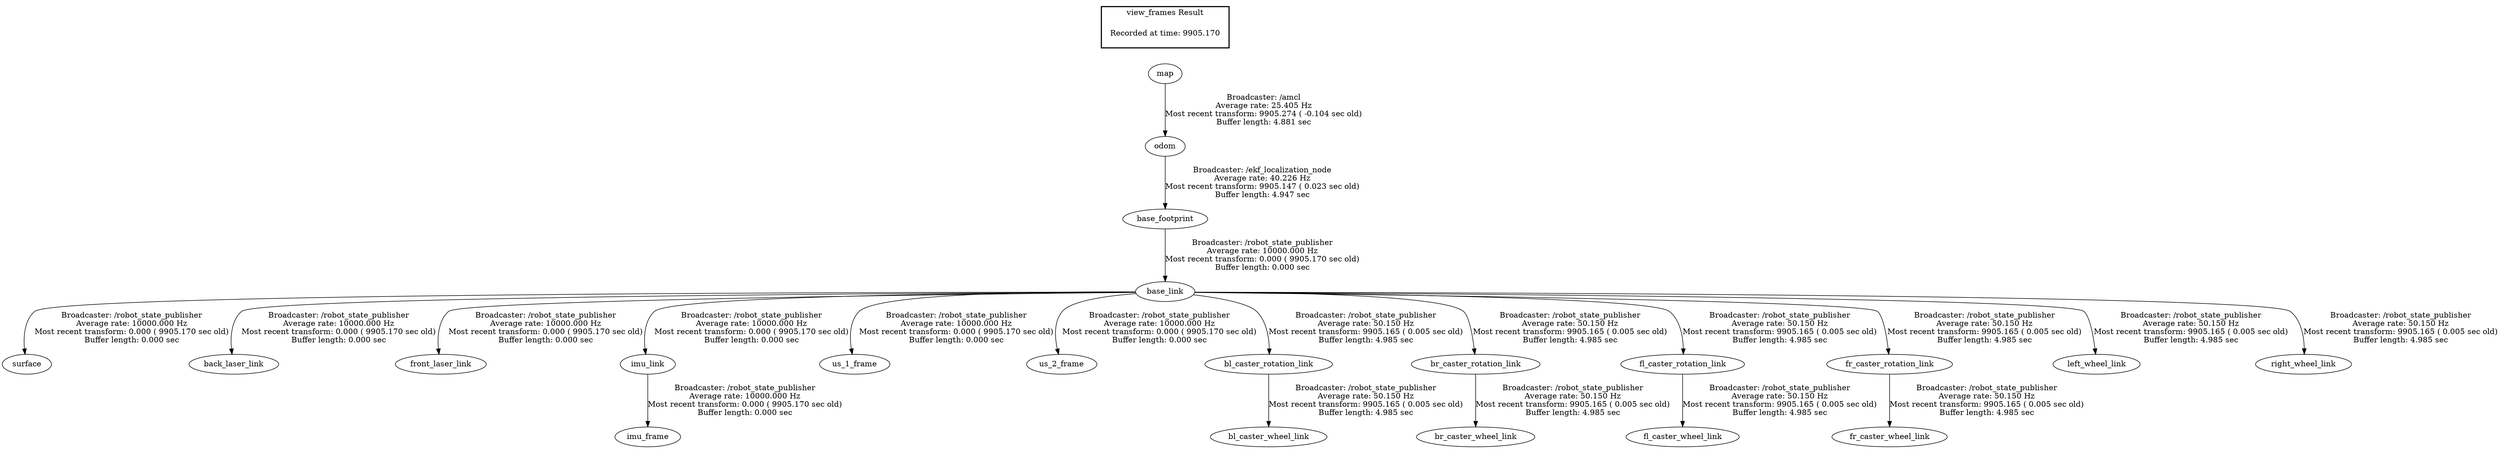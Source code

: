 digraph G {
"base_footprint" -> "base_link"[label="Broadcaster: /robot_state_publisher\nAverage rate: 10000.000 Hz\nMost recent transform: 0.000 ( 9905.170 sec old)\nBuffer length: 0.000 sec\n"];
"odom" -> "base_footprint"[label="Broadcaster: /ekf_localization_node\nAverage rate: 40.226 Hz\nMost recent transform: 9905.147 ( 0.023 sec old)\nBuffer length: 4.947 sec\n"];
"base_link" -> "surface"[label="Broadcaster: /robot_state_publisher\nAverage rate: 10000.000 Hz\nMost recent transform: 0.000 ( 9905.170 sec old)\nBuffer length: 0.000 sec\n"];
"base_link" -> "back_laser_link"[label="Broadcaster: /robot_state_publisher\nAverage rate: 10000.000 Hz\nMost recent transform: 0.000 ( 9905.170 sec old)\nBuffer length: 0.000 sec\n"];
"base_link" -> "front_laser_link"[label="Broadcaster: /robot_state_publisher\nAverage rate: 10000.000 Hz\nMost recent transform: 0.000 ( 9905.170 sec old)\nBuffer length: 0.000 sec\n"];
"base_link" -> "imu_link"[label="Broadcaster: /robot_state_publisher\nAverage rate: 10000.000 Hz\nMost recent transform: 0.000 ( 9905.170 sec old)\nBuffer length: 0.000 sec\n"];
"imu_link" -> "imu_frame"[label="Broadcaster: /robot_state_publisher\nAverage rate: 10000.000 Hz\nMost recent transform: 0.000 ( 9905.170 sec old)\nBuffer length: 0.000 sec\n"];
"base_link" -> "us_1_frame"[label="Broadcaster: /robot_state_publisher\nAverage rate: 10000.000 Hz\nMost recent transform: 0.000 ( 9905.170 sec old)\nBuffer length: 0.000 sec\n"];
"base_link" -> "us_2_frame"[label="Broadcaster: /robot_state_publisher\nAverage rate: 10000.000 Hz\nMost recent transform: 0.000 ( 9905.170 sec old)\nBuffer length: 0.000 sec\n"];
"base_link" -> "bl_caster_rotation_link"[label="Broadcaster: /robot_state_publisher\nAverage rate: 50.150 Hz\nMost recent transform: 9905.165 ( 0.005 sec old)\nBuffer length: 4.985 sec\n"];
"bl_caster_rotation_link" -> "bl_caster_wheel_link"[label="Broadcaster: /robot_state_publisher\nAverage rate: 50.150 Hz\nMost recent transform: 9905.165 ( 0.005 sec old)\nBuffer length: 4.985 sec\n"];
"base_link" -> "br_caster_rotation_link"[label="Broadcaster: /robot_state_publisher\nAverage rate: 50.150 Hz\nMost recent transform: 9905.165 ( 0.005 sec old)\nBuffer length: 4.985 sec\n"];
"br_caster_rotation_link" -> "br_caster_wheel_link"[label="Broadcaster: /robot_state_publisher\nAverage rate: 50.150 Hz\nMost recent transform: 9905.165 ( 0.005 sec old)\nBuffer length: 4.985 sec\n"];
"base_link" -> "fl_caster_rotation_link"[label="Broadcaster: /robot_state_publisher\nAverage rate: 50.150 Hz\nMost recent transform: 9905.165 ( 0.005 sec old)\nBuffer length: 4.985 sec\n"];
"fl_caster_rotation_link" -> "fl_caster_wheel_link"[label="Broadcaster: /robot_state_publisher\nAverage rate: 50.150 Hz\nMost recent transform: 9905.165 ( 0.005 sec old)\nBuffer length: 4.985 sec\n"];
"base_link" -> "fr_caster_rotation_link"[label="Broadcaster: /robot_state_publisher\nAverage rate: 50.150 Hz\nMost recent transform: 9905.165 ( 0.005 sec old)\nBuffer length: 4.985 sec\n"];
"fr_caster_rotation_link" -> "fr_caster_wheel_link"[label="Broadcaster: /robot_state_publisher\nAverage rate: 50.150 Hz\nMost recent transform: 9905.165 ( 0.005 sec old)\nBuffer length: 4.985 sec\n"];
"base_link" -> "left_wheel_link"[label="Broadcaster: /robot_state_publisher\nAverage rate: 50.150 Hz\nMost recent transform: 9905.165 ( 0.005 sec old)\nBuffer length: 4.985 sec\n"];
"base_link" -> "right_wheel_link"[label="Broadcaster: /robot_state_publisher\nAverage rate: 50.150 Hz\nMost recent transform: 9905.165 ( 0.005 sec old)\nBuffer length: 4.985 sec\n"];
"map" -> "odom"[label="Broadcaster: /amcl\nAverage rate: 25.405 Hz\nMost recent transform: 9905.274 ( -0.104 sec old)\nBuffer length: 4.881 sec\n"];
edge [style=invis];
 subgraph cluster_legend { style=bold; color=black; label ="view_frames Result";
"Recorded at time: 9905.170"[ shape=plaintext ] ;
 }->"map";
}